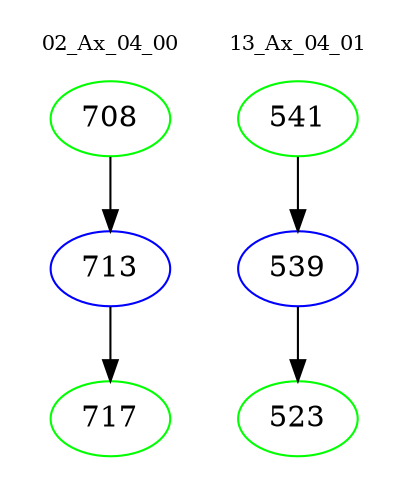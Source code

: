 digraph{
subgraph cluster_0 {
color = white
label = "02_Ax_04_00";
fontsize=10;
T0_708 [label="708", color="green"]
T0_708 -> T0_713 [color="black"]
T0_713 [label="713", color="blue"]
T0_713 -> T0_717 [color="black"]
T0_717 [label="717", color="green"]
}
subgraph cluster_1 {
color = white
label = "13_Ax_04_01";
fontsize=10;
T1_541 [label="541", color="green"]
T1_541 -> T1_539 [color="black"]
T1_539 [label="539", color="blue"]
T1_539 -> T1_523 [color="black"]
T1_523 [label="523", color="green"]
}
}

